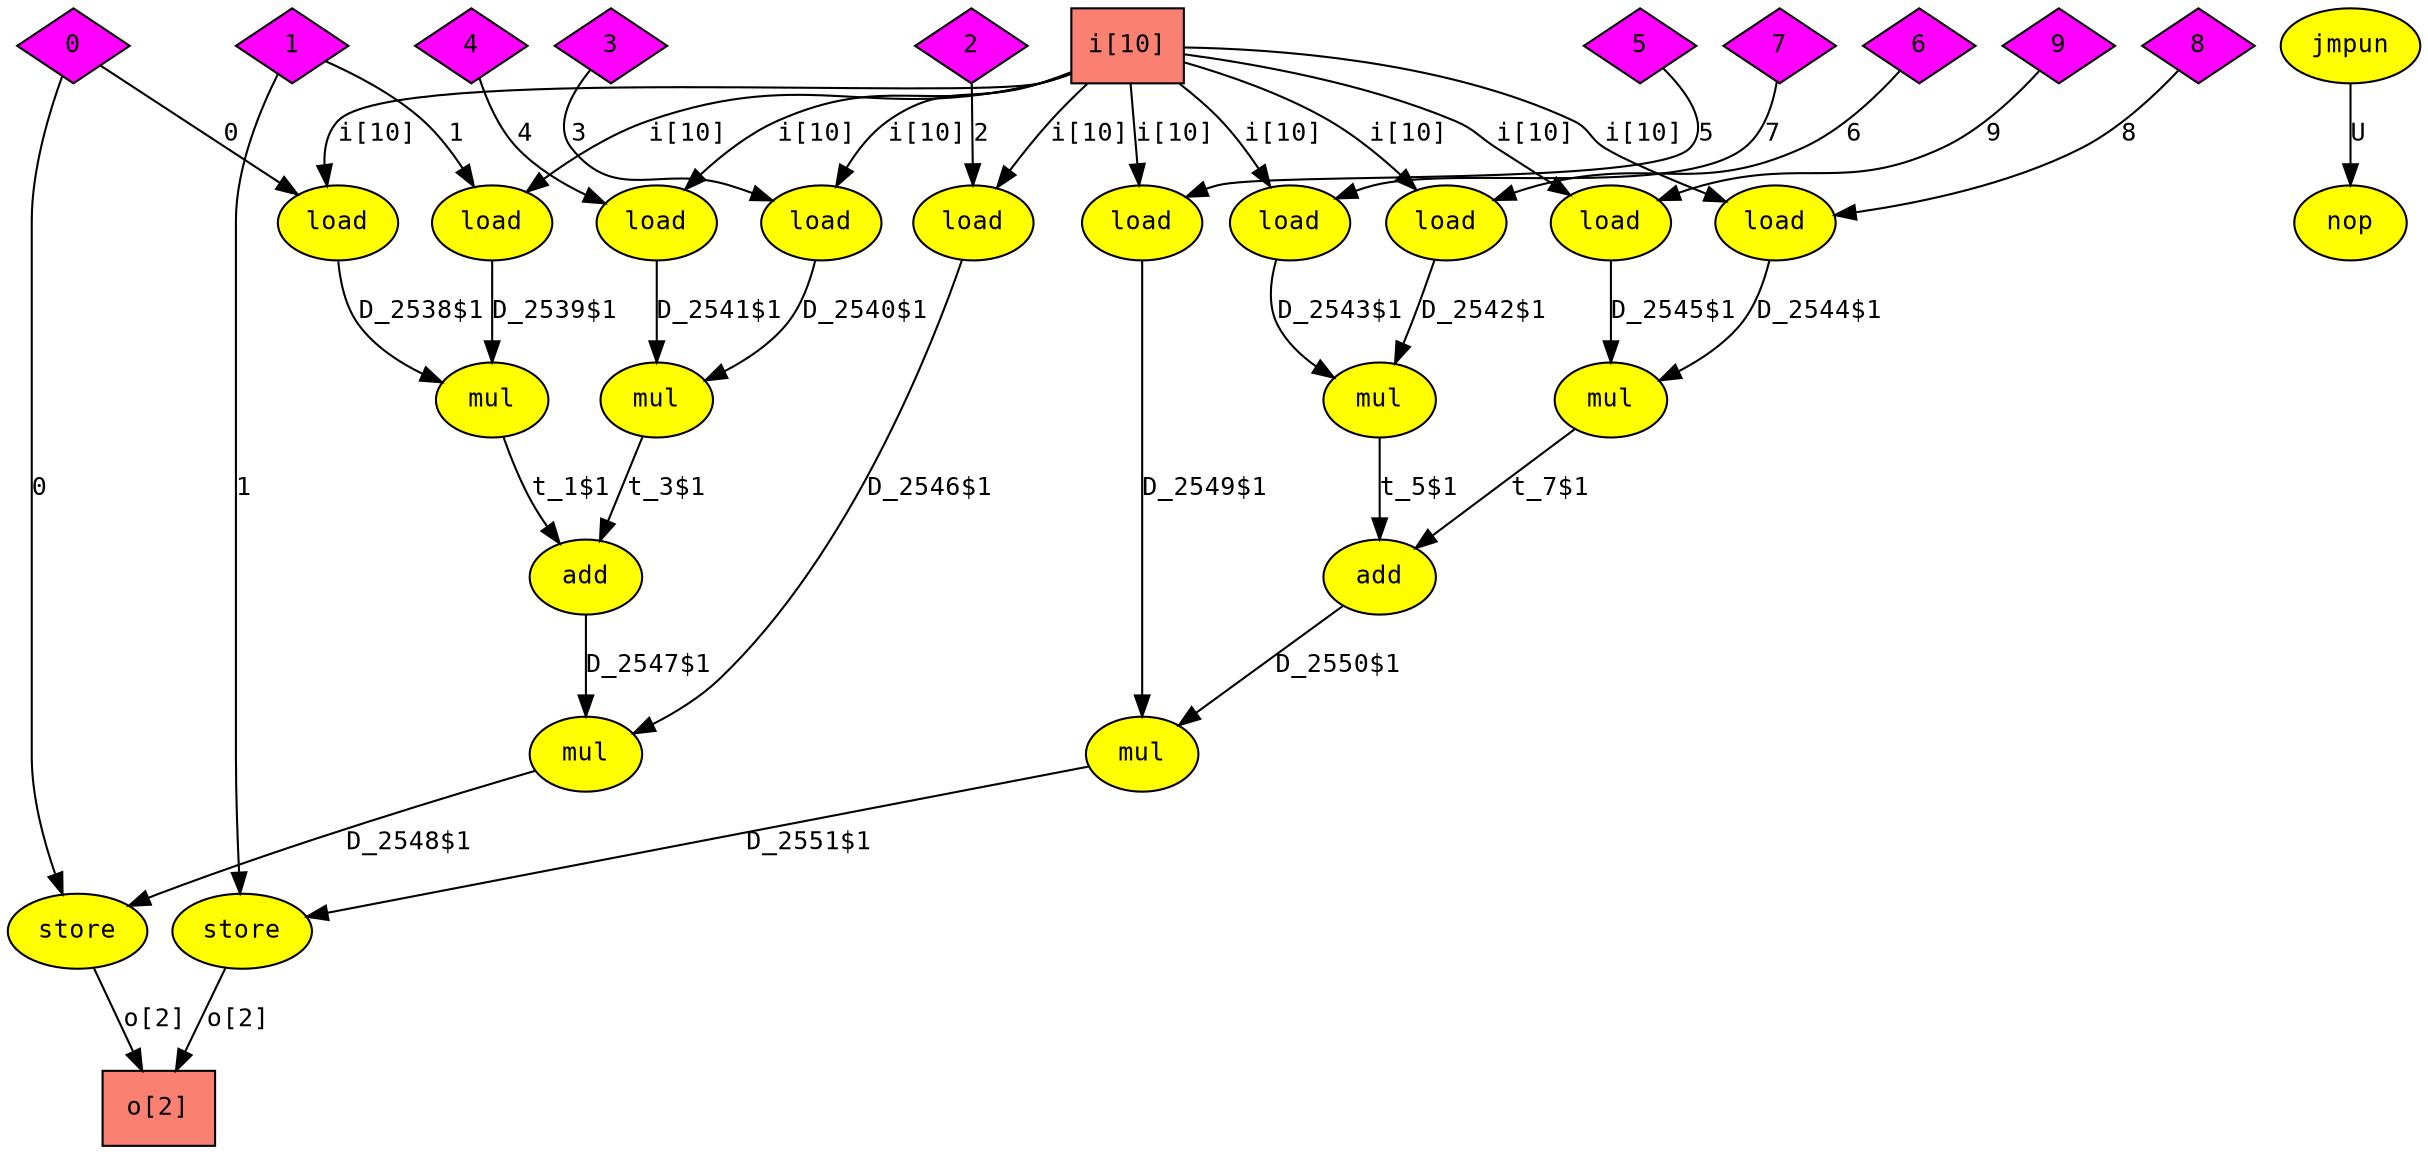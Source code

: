 digraph foo
{
  graph [rankdir="TB", nodesep = "0.175"];
  node [fontname="Courier", fontsize="12", style="filled"];
  edge [fontname="Courier", fontsize="12"];

  add_13  [label="add", ntype="operation", argix="-1", dataspec="na", bb="1", shape="ellipse", fillcolor="yellow"];
  add_17  [label="add", ntype="operation", argix="-1", dataspec="na", bb="1", shape="ellipse", fillcolor="yellow"];
  cnst0  [label="0", ntype="constant", argix="-1", dataspec="s32", bb="-1", shape="diamond", fillcolor="magenta"];
  cnst1  [label="1", ntype="constant", argix="-1", dataspec="s32", bb="-1", shape="diamond", fillcolor="magenta"];
  cnst2  [label="2", ntype="constant", argix="-1", dataspec="s32", bb="-1", shape="diamond", fillcolor="magenta"];
  cnst3  [label="3", ntype="constant", argix="-1", dataspec="s32", bb="-1", shape="diamond", fillcolor="magenta"];
  cnst4  [label="4", ntype="constant", argix="-1", dataspec="s32", bb="-1", shape="diamond", fillcolor="magenta"];
  cnst5  [label="5", ntype="constant", argix="-1", dataspec="s32", bb="-1", shape="diamond", fillcolor="magenta"];
  cnst6  [label="6", ntype="constant", argix="-1", dataspec="s32", bb="-1", shape="diamond", fillcolor="magenta"];
  cnst7  [label="7", ntype="constant", argix="-1", dataspec="s32", bb="-1", shape="diamond", fillcolor="magenta"];
  cnst8  [label="8", ntype="constant", argix="-1", dataspec="s32", bb="-1", shape="diamond", fillcolor="magenta"];
  cnst9  [label="9", ntype="constant", argix="-1", dataspec="s32", bb="-1", shape="diamond", fillcolor="magenta"];
  i  [label="i[10]", ntype="hwelem", argix="-1", dataspec="s32", bb="-1", shape="box", fillcolor="salmon"];
  jmpun_20  [label="jmpun", ntype="operation", argix="-1", dataspec="na", bb="1", shape="ellipse", fillcolor="yellow"];
  load_0  [label="load", ntype="operation", argix="-1", dataspec="na", bb="1", shape="ellipse", fillcolor="yellow"];
  load_1  [label="load", ntype="operation", argix="-1", dataspec="na", bb="1", shape="ellipse", fillcolor="yellow"];
  load_10  [label="load", ntype="operation", argix="-1", dataspec="na", bb="1", shape="ellipse", fillcolor="yellow"];
  load_12  [label="load", ntype="operation", argix="-1", dataspec="na", bb="1", shape="ellipse", fillcolor="yellow"];
  load_16  [label="load", ntype="operation", argix="-1", dataspec="na", bb="1", shape="ellipse", fillcolor="yellow"];
  load_3  [label="load", ntype="operation", argix="-1", dataspec="na", bb="1", shape="ellipse", fillcolor="yellow"];
  load_4  [label="load", ntype="operation", argix="-1", dataspec="na", bb="1", shape="ellipse", fillcolor="yellow"];
  load_6  [label="load", ntype="operation", argix="-1", dataspec="na", bb="1", shape="ellipse", fillcolor="yellow"];
  load_7  [label="load", ntype="operation", argix="-1", dataspec="na", bb="1", shape="ellipse", fillcolor="yellow"];
  load_9  [label="load", ntype="operation", argix="-1", dataspec="na", bb="1", shape="ellipse", fillcolor="yellow"];
  mul_11  [label="mul", ntype="operation", argix="-1", dataspec="na", bb="1", shape="ellipse", fillcolor="yellow"];
  mul_14  [label="mul", ntype="operation", argix="-1", dataspec="na", bb="1", shape="ellipse", fillcolor="yellow"];
  mul_18  [label="mul", ntype="operation", argix="-1", dataspec="na", bb="1", shape="ellipse", fillcolor="yellow"];
  mul_2  [label="mul", ntype="operation", argix="-1", dataspec="na", bb="1", shape="ellipse", fillcolor="yellow"];
  mul_5  [label="mul", ntype="operation", argix="-1", dataspec="na", bb="1", shape="ellipse", fillcolor="yellow"];
  mul_8  [label="mul", ntype="operation", argix="-1", dataspec="na", bb="1", shape="ellipse", fillcolor="yellow"];
  nop_21  [label="nop", ntype="operation", argix="-1", dataspec="na", bb="2", shape="ellipse", fillcolor="yellow"];
  o  [label="o[2]", ntype="hwelem", argix="-1", dataspec="s32", bb="-1", shape="box", fillcolor="salmon"];
  store_15  [label="store", ntype="operation", argix="-1", dataspec="na", bb="1", shape="ellipse", fillcolor="yellow"];
  store_19  [label="store", ntype="operation", argix="-1", dataspec="na", bb="1", shape="ellipse", fillcolor="yellow"];

  add_13 -> mul_14  [label="D_2547$1", etype="D", vtype="localvar", order="2", argix="-1", dataspec="s32"];
  add_17 -> mul_18  [label="D_2550$1", etype="D", vtype="localvar", order="2", argix="-1", dataspec="s32"];
  cnst0 -> load_0  [label="0", etype="D", vtype="globalvar", order="2", argix="-1", dataspec="s32"];
  cnst0 -> store_15  [label="0", etype="D", vtype="globalvar", order="2", argix="-1", dataspec="s32"];
  cnst1 -> load_1  [label="1", etype="D", vtype="globalvar", order="2", argix="-1", dataspec="s32"];
  cnst1 -> store_19  [label="1", etype="D", vtype="globalvar", order="2", argix="-1", dataspec="s32"];
  cnst2 -> load_12  [label="2", etype="D", vtype="globalvar", order="2", argix="-1", dataspec="s32"];
  cnst3 -> load_3  [label="3", etype="D", vtype="globalvar", order="2", argix="-1", dataspec="s32"];
  cnst4 -> load_4  [label="4", etype="D", vtype="globalvar", order="2", argix="-1", dataspec="s32"];
  cnst5 -> load_16  [label="5", etype="D", vtype="globalvar", order="2", argix="-1", dataspec="s32"];
  cnst6 -> load_6  [label="6", etype="D", vtype="globalvar", order="2", argix="-1", dataspec="s32"];
  cnst7 -> load_7  [label="7", etype="D", vtype="globalvar", order="2", argix="-1", dataspec="s32"];
  cnst8 -> load_9  [label="8", etype="D", vtype="globalvar", order="2", argix="-1", dataspec="s32"];
  cnst9 -> load_10  [label="9", etype="D", vtype="globalvar", order="2", argix="-1", dataspec="s32"];
  i -> load_0  [label="i[10]", etype="D", vtype="localvar", order="1", argix="-1", dataspec="s32"];
  i -> load_1  [label="i[10]", etype="D", vtype="localvar", order="1", argix="-1", dataspec="s32"];
  i -> load_10  [label="i[10]", etype="D", vtype="localvar", order="1", argix="-1", dataspec="s32"];
  i -> load_12  [label="i[10]", etype="D", vtype="localvar", order="1", argix="-1", dataspec="s32"];
  i -> load_16  [label="i[10]", etype="D", vtype="localvar", order="1", argix="-1", dataspec="s32"];
  i -> load_3  [label="i[10]", etype="D", vtype="localvar", order="1", argix="-1", dataspec="s32"];
  i -> load_4  [label="i[10]", etype="D", vtype="localvar", order="1", argix="-1", dataspec="s32"];
  i -> load_6  [label="i[10]", etype="D", vtype="localvar", order="1", argix="-1", dataspec="s32"];
  i -> load_7  [label="i[10]", etype="D", vtype="localvar", order="1", argix="-1", dataspec="s32"];
  i -> load_9  [label="i[10]", etype="D", vtype="localvar", order="1", argix="-1", dataspec="s32"];
  jmpun_20 -> nop_21  [label="U", etype="U", order="1", argix="-1", dataspec="u1"];
  load_0 -> mul_2  [label="D_2538$1", etype="D", vtype="localvar", order="1", argix="-1", dataspec="s32"];
  load_10 -> mul_11  [label="D_2545$1", etype="D", vtype="localvar", order="2", argix="-1", dataspec="s32"];
  load_12 -> mul_14  [label="D_2546$1", etype="D", vtype="localvar", order="1", argix="-1", dataspec="s32"];
  load_16 -> mul_18  [label="D_2549$1", etype="D", vtype="localvar", order="1", argix="-1", dataspec="s32"];
  load_1 -> mul_2  [label="D_2539$1", etype="D", vtype="localvar", order="2", argix="-1", dataspec="s32"];
  load_3 -> mul_5  [label="D_2540$1", etype="D", vtype="localvar", order="1", argix="-1", dataspec="s32"];
  load_4 -> mul_5  [label="D_2541$1", etype="D", vtype="localvar", order="2", argix="-1", dataspec="s32"];
  load_6 -> mul_8  [label="D_2542$1", etype="D", vtype="localvar", order="1", argix="-1", dataspec="s32"];
  load_7 -> mul_8  [label="D_2543$1", etype="D", vtype="localvar", order="2", argix="-1", dataspec="s32"];
  load_9 -> mul_11  [label="D_2544$1", etype="D", vtype="localvar", order="1", argix="-1", dataspec="s32"];
  mul_11 -> add_17  [label="t_7$1", etype="D", vtype="localvar", order="2", argix="-1", dataspec="s32"];
  mul_14 -> store_15  [label="D_2548$1", etype="D", vtype="localvar", order="1", argix="-1", dataspec="s32"];
  mul_18 -> store_19  [label="D_2551$1", etype="D", vtype="localvar", order="1", argix="-1", dataspec="s32"];
  mul_2 -> add_13  [label="t_1$1", etype="D", vtype="localvar", order="1", argix="-1", dataspec="s32"];
  mul_5 -> add_13  [label="t_3$1", etype="D", vtype="localvar", order="2", argix="-1", dataspec="s32"];
  mul_8 -> add_17  [label="t_5$1", etype="D", vtype="localvar", order="1", argix="-1", dataspec="s32"];
  store_15 -> o  [label="o[2]", etype="D", vtype="localvar", order="1", argix="-1", dataspec="s32"];
  store_19 -> o  [label="o[2]", etype="D", vtype="localvar", order="1", argix="-1", dataspec="s32"];

}
